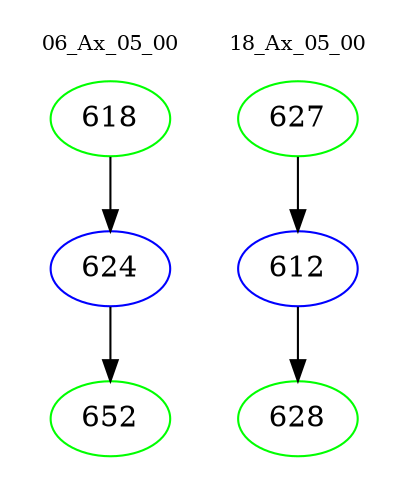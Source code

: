 digraph{
subgraph cluster_0 {
color = white
label = "06_Ax_05_00";
fontsize=10;
T0_618 [label="618", color="green"]
T0_618 -> T0_624 [color="black"]
T0_624 [label="624", color="blue"]
T0_624 -> T0_652 [color="black"]
T0_652 [label="652", color="green"]
}
subgraph cluster_1 {
color = white
label = "18_Ax_05_00";
fontsize=10;
T1_627 [label="627", color="green"]
T1_627 -> T1_612 [color="black"]
T1_612 [label="612", color="blue"]
T1_612 -> T1_628 [color="black"]
T1_628 [label="628", color="green"]
}
}
